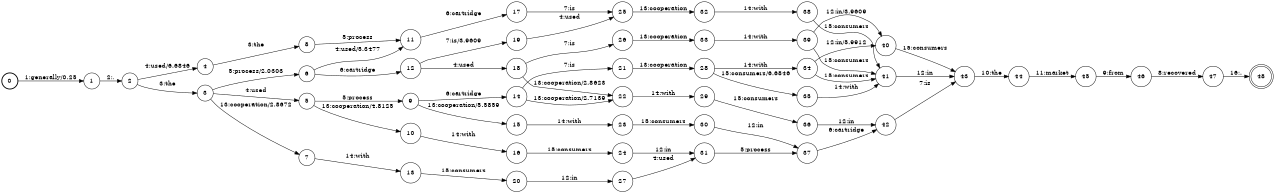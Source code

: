 digraph FST {
rankdir = LR;
size = "8.5,11";
label = "";
center = 1;
orientation = Portrait;
ranksep = "0.4";
nodesep = "0.25";
0 [label = "0", shape = circle, style = bold, fontsize = 14]
	0 -> 1 [label = "1:generally/0.25", fontsize = 14];
1 [label = "1", shape = circle, style = solid, fontsize = 14]
	1 -> 2 [label = "2:,", fontsize = 14];
2 [label = "2", shape = circle, style = solid, fontsize = 14]
	2 -> 3 [label = "3:the", fontsize = 14];
	2 -> 4 [label = "4:used/6.6846", fontsize = 14];
3 [label = "3", shape = circle, style = solid, fontsize = 14]
	3 -> 5 [label = "4:used", fontsize = 14];
	3 -> 6 [label = "5:process/2.0303", fontsize = 14];
	3 -> 7 [label = "13:cooperation/2.8672", fontsize = 14];
4 [label = "4", shape = circle, style = solid, fontsize = 14]
	4 -> 8 [label = "3:the", fontsize = 14];
5 [label = "5", shape = circle, style = solid, fontsize = 14]
	5 -> 9 [label = "5:process", fontsize = 14];
	5 -> 10 [label = "13:cooperation/4.8125", fontsize = 14];
6 [label = "6", shape = circle, style = solid, fontsize = 14]
	6 -> 11 [label = "4:used/5.3477", fontsize = 14];
	6 -> 12 [label = "6:cartridge", fontsize = 14];
7 [label = "7", shape = circle, style = solid, fontsize = 14]
	7 -> 13 [label = "14:with", fontsize = 14];
8 [label = "8", shape = circle, style = solid, fontsize = 14]
	8 -> 11 [label = "5:process", fontsize = 14];
9 [label = "9", shape = circle, style = solid, fontsize = 14]
	9 -> 14 [label = "6:cartridge", fontsize = 14];
	9 -> 15 [label = "13:cooperation/5.5859", fontsize = 14];
10 [label = "10", shape = circle, style = solid, fontsize = 14]
	10 -> 16 [label = "14:with", fontsize = 14];
11 [label = "11", shape = circle, style = solid, fontsize = 14]
	11 -> 17 [label = "6:cartridge", fontsize = 14];
12 [label = "12", shape = circle, style = solid, fontsize = 14]
	12 -> 18 [label = "4:used", fontsize = 14];
	12 -> 19 [label = "7:is/3.9609", fontsize = 14];
13 [label = "13", shape = circle, style = solid, fontsize = 14]
	13 -> 20 [label = "15:consumers", fontsize = 14];
14 [label = "14", shape = circle, style = solid, fontsize = 14]
	14 -> 21 [label = "7:is", fontsize = 14];
	14 -> 22 [label = "13:cooperation/2.7139", fontsize = 14];
15 [label = "15", shape = circle, style = solid, fontsize = 14]
	15 -> 23 [label = "14:with", fontsize = 14];
16 [label = "16", shape = circle, style = solid, fontsize = 14]
	16 -> 24 [label = "15:consumers", fontsize = 14];
17 [label = "17", shape = circle, style = solid, fontsize = 14]
	17 -> 25 [label = "7:is", fontsize = 14];
18 [label = "18", shape = circle, style = solid, fontsize = 14]
	18 -> 26 [label = "7:is", fontsize = 14];
	18 -> 22 [label = "13:cooperation/2.8623", fontsize = 14];
19 [label = "19", shape = circle, style = solid, fontsize = 14]
	19 -> 25 [label = "4:used", fontsize = 14];
20 [label = "20", shape = circle, style = solid, fontsize = 14]
	20 -> 27 [label = "12:in", fontsize = 14];
21 [label = "21", shape = circle, style = solid, fontsize = 14]
	21 -> 28 [label = "13:cooperation", fontsize = 14];
22 [label = "22", shape = circle, style = solid, fontsize = 14]
	22 -> 29 [label = "14:with", fontsize = 14];
23 [label = "23", shape = circle, style = solid, fontsize = 14]
	23 -> 30 [label = "15:consumers", fontsize = 14];
24 [label = "24", shape = circle, style = solid, fontsize = 14]
	24 -> 31 [label = "12:in", fontsize = 14];
25 [label = "25", shape = circle, style = solid, fontsize = 14]
	25 -> 32 [label = "13:cooperation", fontsize = 14];
26 [label = "26", shape = circle, style = solid, fontsize = 14]
	26 -> 33 [label = "13:cooperation", fontsize = 14];
27 [label = "27", shape = circle, style = solid, fontsize = 14]
	27 -> 31 [label = "4:used", fontsize = 14];
28 [label = "28", shape = circle, style = solid, fontsize = 14]
	28 -> 34 [label = "14:with", fontsize = 14];
	28 -> 35 [label = "15:consumers/6.6846", fontsize = 14];
29 [label = "29", shape = circle, style = solid, fontsize = 14]
	29 -> 36 [label = "15:consumers", fontsize = 14];
30 [label = "30", shape = circle, style = solid, fontsize = 14]
	30 -> 37 [label = "12:in", fontsize = 14];
31 [label = "31", shape = circle, style = solid, fontsize = 14]
	31 -> 37 [label = "5:process", fontsize = 14];
32 [label = "32", shape = circle, style = solid, fontsize = 14]
	32 -> 38 [label = "14:with", fontsize = 14];
33 [label = "33", shape = circle, style = solid, fontsize = 14]
	33 -> 39 [label = "14:with", fontsize = 14];
34 [label = "34", shape = circle, style = solid, fontsize = 14]
	34 -> 40 [label = "12:in/5.9912", fontsize = 14];
	34 -> 41 [label = "15:consumers", fontsize = 14];
35 [label = "35", shape = circle, style = solid, fontsize = 14]
	35 -> 41 [label = "14:with", fontsize = 14];
36 [label = "36", shape = circle, style = solid, fontsize = 14]
	36 -> 42 [label = "12:in", fontsize = 14];
37 [label = "37", shape = circle, style = solid, fontsize = 14]
	37 -> 42 [label = "6:cartridge", fontsize = 14];
38 [label = "38", shape = circle, style = solid, fontsize = 14]
	38 -> 41 [label = "15:consumers", fontsize = 14];
39 [label = "39", shape = circle, style = solid, fontsize = 14]
	39 -> 40 [label = "12:in/3.9609", fontsize = 14];
	39 -> 41 [label = "15:consumers", fontsize = 14];
40 [label = "40", shape = circle, style = solid, fontsize = 14]
	40 -> 43 [label = "15:consumers", fontsize = 14];
41 [label = "41", shape = circle, style = solid, fontsize = 14]
	41 -> 43 [label = "12:in", fontsize = 14];
42 [label = "42", shape = circle, style = solid, fontsize = 14]
	42 -> 43 [label = "7:is", fontsize = 14];
43 [label = "43", shape = circle, style = solid, fontsize = 14]
	43 -> 44 [label = "10:the", fontsize = 14];
44 [label = "44", shape = circle, style = solid, fontsize = 14]
	44 -> 45 [label = "11:market", fontsize = 14];
45 [label = "45", shape = circle, style = solid, fontsize = 14]
	45 -> 46 [label = "9:from", fontsize = 14];
46 [label = "46", shape = circle, style = solid, fontsize = 14]
	46 -> 47 [label = "8:recovered", fontsize = 14];
47 [label = "47", shape = circle, style = solid, fontsize = 14]
	47 -> 48 [label = "16:.", fontsize = 14];
48 [label = "48", shape = doublecircle, style = solid, fontsize = 14]
}
